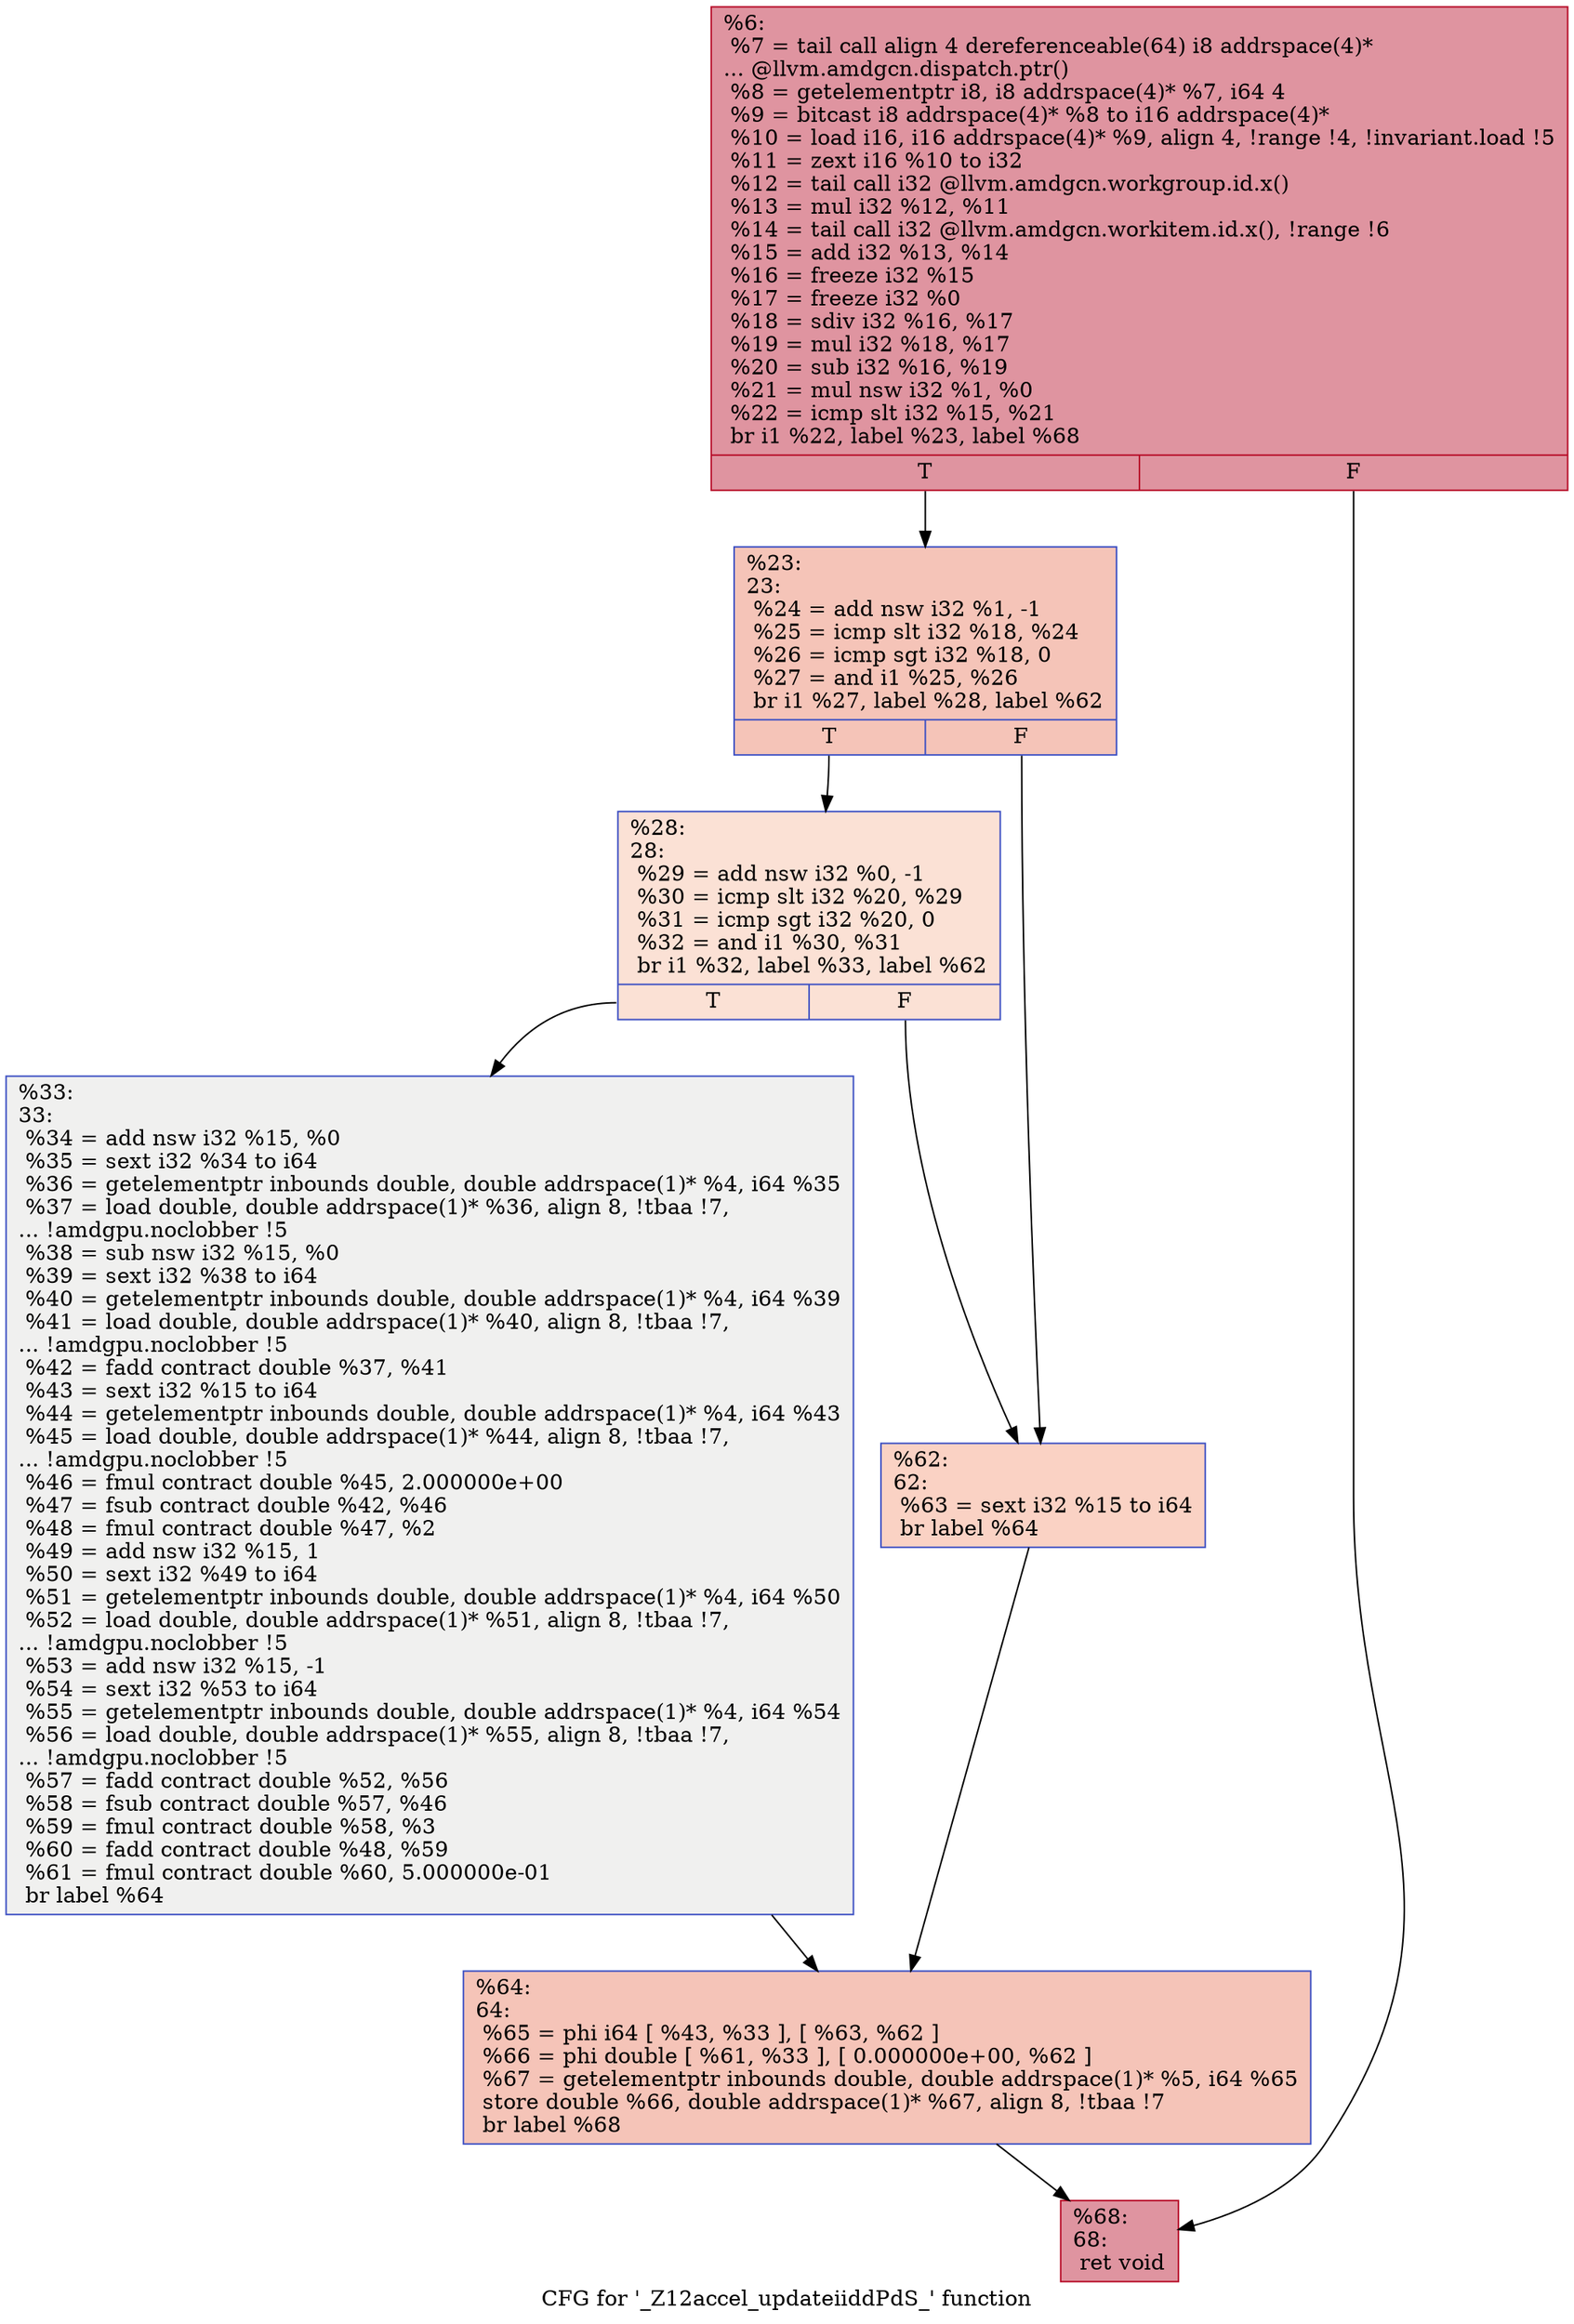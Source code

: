 digraph "CFG for '_Z12accel_updateiiddPdS_' function" {
	label="CFG for '_Z12accel_updateiiddPdS_' function";

	Node0x4c0f920 [shape=record,color="#b70d28ff", style=filled, fillcolor="#b70d2870",label="{%6:\l  %7 = tail call align 4 dereferenceable(64) i8 addrspace(4)*\l... @llvm.amdgcn.dispatch.ptr()\l  %8 = getelementptr i8, i8 addrspace(4)* %7, i64 4\l  %9 = bitcast i8 addrspace(4)* %8 to i16 addrspace(4)*\l  %10 = load i16, i16 addrspace(4)* %9, align 4, !range !4, !invariant.load !5\l  %11 = zext i16 %10 to i32\l  %12 = tail call i32 @llvm.amdgcn.workgroup.id.x()\l  %13 = mul i32 %12, %11\l  %14 = tail call i32 @llvm.amdgcn.workitem.id.x(), !range !6\l  %15 = add i32 %13, %14\l  %16 = freeze i32 %15\l  %17 = freeze i32 %0\l  %18 = sdiv i32 %16, %17\l  %19 = mul i32 %18, %17\l  %20 = sub i32 %16, %19\l  %21 = mul nsw i32 %1, %0\l  %22 = icmp slt i32 %15, %21\l  br i1 %22, label %23, label %68\l|{<s0>T|<s1>F}}"];
	Node0x4c0f920:s0 -> Node0x4c11ba0;
	Node0x4c0f920:s1 -> Node0x4c11c30;
	Node0x4c11ba0 [shape=record,color="#3d50c3ff", style=filled, fillcolor="#e97a5f70",label="{%23:\l23:                                               \l  %24 = add nsw i32 %1, -1\l  %25 = icmp slt i32 %18, %24\l  %26 = icmp sgt i32 %18, 0\l  %27 = and i1 %25, %26\l  br i1 %27, label %28, label %62\l|{<s0>T|<s1>F}}"];
	Node0x4c11ba0:s0 -> Node0x4c11fe0;
	Node0x4c11ba0:s1 -> Node0x4c12030;
	Node0x4c11fe0 [shape=record,color="#3d50c3ff", style=filled, fillcolor="#f7bca170",label="{%28:\l28:                                               \l  %29 = add nsw i32 %0, -1\l  %30 = icmp slt i32 %20, %29\l  %31 = icmp sgt i32 %20, 0\l  %32 = and i1 %30, %31\l  br i1 %32, label %33, label %62\l|{<s0>T|<s1>F}}"];
	Node0x4c11fe0:s0 -> Node0x4c117c0;
	Node0x4c11fe0:s1 -> Node0x4c12030;
	Node0x4c117c0 [shape=record,color="#3d50c3ff", style=filled, fillcolor="#dedcdb70",label="{%33:\l33:                                               \l  %34 = add nsw i32 %15, %0\l  %35 = sext i32 %34 to i64\l  %36 = getelementptr inbounds double, double addrspace(1)* %4, i64 %35\l  %37 = load double, double addrspace(1)* %36, align 8, !tbaa !7,\l... !amdgpu.noclobber !5\l  %38 = sub nsw i32 %15, %0\l  %39 = sext i32 %38 to i64\l  %40 = getelementptr inbounds double, double addrspace(1)* %4, i64 %39\l  %41 = load double, double addrspace(1)* %40, align 8, !tbaa !7,\l... !amdgpu.noclobber !5\l  %42 = fadd contract double %37, %41\l  %43 = sext i32 %15 to i64\l  %44 = getelementptr inbounds double, double addrspace(1)* %4, i64 %43\l  %45 = load double, double addrspace(1)* %44, align 8, !tbaa !7,\l... !amdgpu.noclobber !5\l  %46 = fmul contract double %45, 2.000000e+00\l  %47 = fsub contract double %42, %46\l  %48 = fmul contract double %47, %2\l  %49 = add nsw i32 %15, 1\l  %50 = sext i32 %49 to i64\l  %51 = getelementptr inbounds double, double addrspace(1)* %4, i64 %50\l  %52 = load double, double addrspace(1)* %51, align 8, !tbaa !7,\l... !amdgpu.noclobber !5\l  %53 = add nsw i32 %15, -1\l  %54 = sext i32 %53 to i64\l  %55 = getelementptr inbounds double, double addrspace(1)* %4, i64 %54\l  %56 = load double, double addrspace(1)* %55, align 8, !tbaa !7,\l... !amdgpu.noclobber !5\l  %57 = fadd contract double %52, %56\l  %58 = fsub contract double %57, %46\l  %59 = fmul contract double %58, %3\l  %60 = fadd contract double %48, %59\l  %61 = fmul contract double %60, 5.000000e-01\l  br label %64\l}"];
	Node0x4c117c0 -> Node0x4c14e20;
	Node0x4c12030 [shape=record,color="#3d50c3ff", style=filled, fillcolor="#f4987a70",label="{%62:\l62:                                               \l  %63 = sext i32 %15 to i64\l  br label %64\l}"];
	Node0x4c12030 -> Node0x4c14e20;
	Node0x4c14e20 [shape=record,color="#3d50c3ff", style=filled, fillcolor="#e97a5f70",label="{%64:\l64:                                               \l  %65 = phi i64 [ %43, %33 ], [ %63, %62 ]\l  %66 = phi double [ %61, %33 ], [ 0.000000e+00, %62 ]\l  %67 = getelementptr inbounds double, double addrspace(1)* %5, i64 %65\l  store double %66, double addrspace(1)* %67, align 8, !tbaa !7\l  br label %68\l}"];
	Node0x4c14e20 -> Node0x4c11c30;
	Node0x4c11c30 [shape=record,color="#b70d28ff", style=filled, fillcolor="#b70d2870",label="{%68:\l68:                                               \l  ret void\l}"];
}
